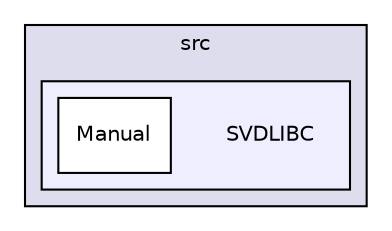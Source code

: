 digraph "LIA_SpkDet/CovIntra/src/SVDLIBC" {
  compound=true
  node [ fontsize="10", fontname="Helvetica"];
  edge [ labelfontsize="10", labelfontname="Helvetica"];
  subgraph clusterdir_4b9020e708847563183ac4b7383d8b7c {
    graph [ bgcolor="#ddddee", pencolor="black", label="src" fontname="Helvetica", fontsize="10", URL="dir_4b9020e708847563183ac4b7383d8b7c.html"]
  subgraph clusterdir_abb1b78ba01fe40a0e46c51462abfb88 {
    graph [ bgcolor="#eeeeff", pencolor="black", label="" URL="dir_abb1b78ba01fe40a0e46c51462abfb88.html"];
    dir_abb1b78ba01fe40a0e46c51462abfb88 [shape=plaintext label="SVDLIBC"];
    dir_6489c181da16a4d7b2f46f5b3583c6a2 [shape=box label="Manual" color="black" fillcolor="white" style="filled" URL="dir_6489c181da16a4d7b2f46f5b3583c6a2.html"];
  }
  }
}
